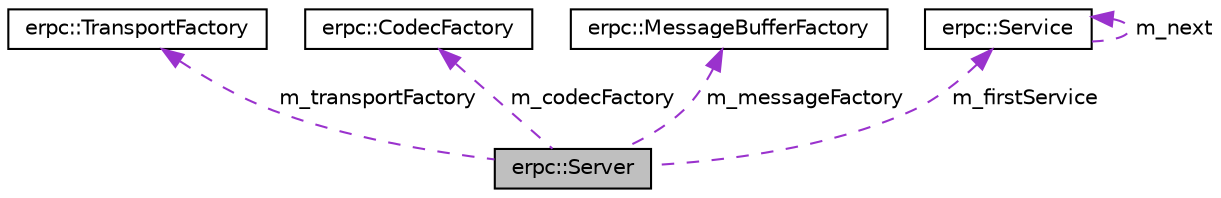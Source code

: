 digraph "erpc::Server"
{
  edge [fontname="Helvetica",fontsize="10",labelfontname="Helvetica",labelfontsize="10"];
  node [fontname="Helvetica",fontsize="10",shape=record];
  Node1 [label="erpc::Server",height=0.2,width=0.4,color="black", fillcolor="grey75", style="filled", fontcolor="black"];
  Node2 -> Node1 [dir="back",color="darkorchid3",fontsize="10",style="dashed",label=" m_transportFactory" ,fontname="Helvetica"];
  Node2 [label="erpc::TransportFactory",height=0.2,width=0.4,color="black", fillcolor="white", style="filled",URL="$classerpc_1_1_transport_factory.html",tooltip="Abstract interface for transport factory. "];
  Node3 -> Node1 [dir="back",color="darkorchid3",fontsize="10",style="dashed",label=" m_codecFactory" ,fontname="Helvetica"];
  Node3 [label="erpc::CodecFactory",height=0.2,width=0.4,color="black", fillcolor="white", style="filled",URL="$classerpc_1_1_codec_factory.html",tooltip="Abstract interface for codec factory. "];
  Node4 -> Node1 [dir="back",color="darkorchid3",fontsize="10",style="dashed",label=" m_messageFactory" ,fontname="Helvetica"];
  Node4 [label="erpc::MessageBufferFactory",height=0.2,width=0.4,color="black", fillcolor="white", style="filled",URL="$classerpc_1_1_message_buffer_factory.html",tooltip="Abstract interface for message buffer factory. "];
  Node5 -> Node1 [dir="back",color="darkorchid3",fontsize="10",style="dashed",label=" m_firstService" ,fontname="Helvetica"];
  Node5 [label="erpc::Service",height=0.2,width=0.4,color="black", fillcolor="white", style="filled",URL="$classerpc_1_1_service.html",tooltip="Abstract interface for service, which can be executed on server side. "];
  Node5 -> Node5 [dir="back",color="darkorchid3",fontsize="10",style="dashed",label=" m_next" ,fontname="Helvetica"];
}
